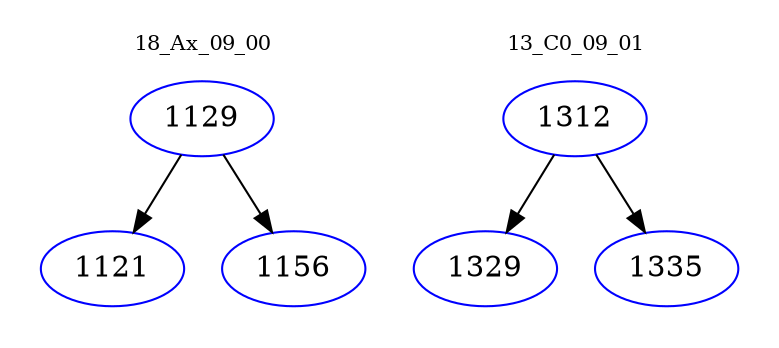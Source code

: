 digraph{
subgraph cluster_0 {
color = white
label = "18_Ax_09_00";
fontsize=10;
T0_1129 [label="1129", color="blue"]
T0_1129 -> T0_1121 [color="black"]
T0_1121 [label="1121", color="blue"]
T0_1129 -> T0_1156 [color="black"]
T0_1156 [label="1156", color="blue"]
}
subgraph cluster_1 {
color = white
label = "13_C0_09_01";
fontsize=10;
T1_1312 [label="1312", color="blue"]
T1_1312 -> T1_1329 [color="black"]
T1_1329 [label="1329", color="blue"]
T1_1312 -> T1_1335 [color="black"]
T1_1335 [label="1335", color="blue"]
}
}
